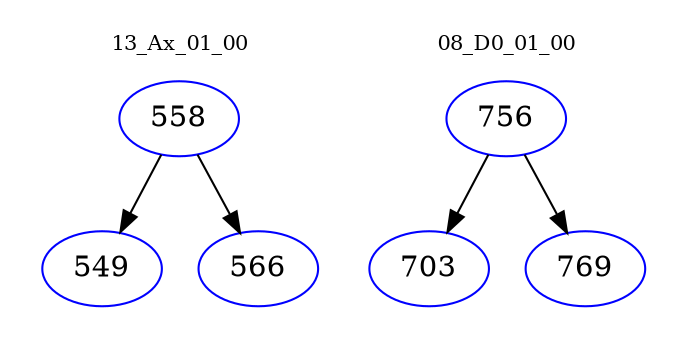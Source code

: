 digraph{
subgraph cluster_0 {
color = white
label = "13_Ax_01_00";
fontsize=10;
T0_558 [label="558", color="blue"]
T0_558 -> T0_549 [color="black"]
T0_549 [label="549", color="blue"]
T0_558 -> T0_566 [color="black"]
T0_566 [label="566", color="blue"]
}
subgraph cluster_1 {
color = white
label = "08_D0_01_00";
fontsize=10;
T1_756 [label="756", color="blue"]
T1_756 -> T1_703 [color="black"]
T1_703 [label="703", color="blue"]
T1_756 -> T1_769 [color="black"]
T1_769 [label="769", color="blue"]
}
}
